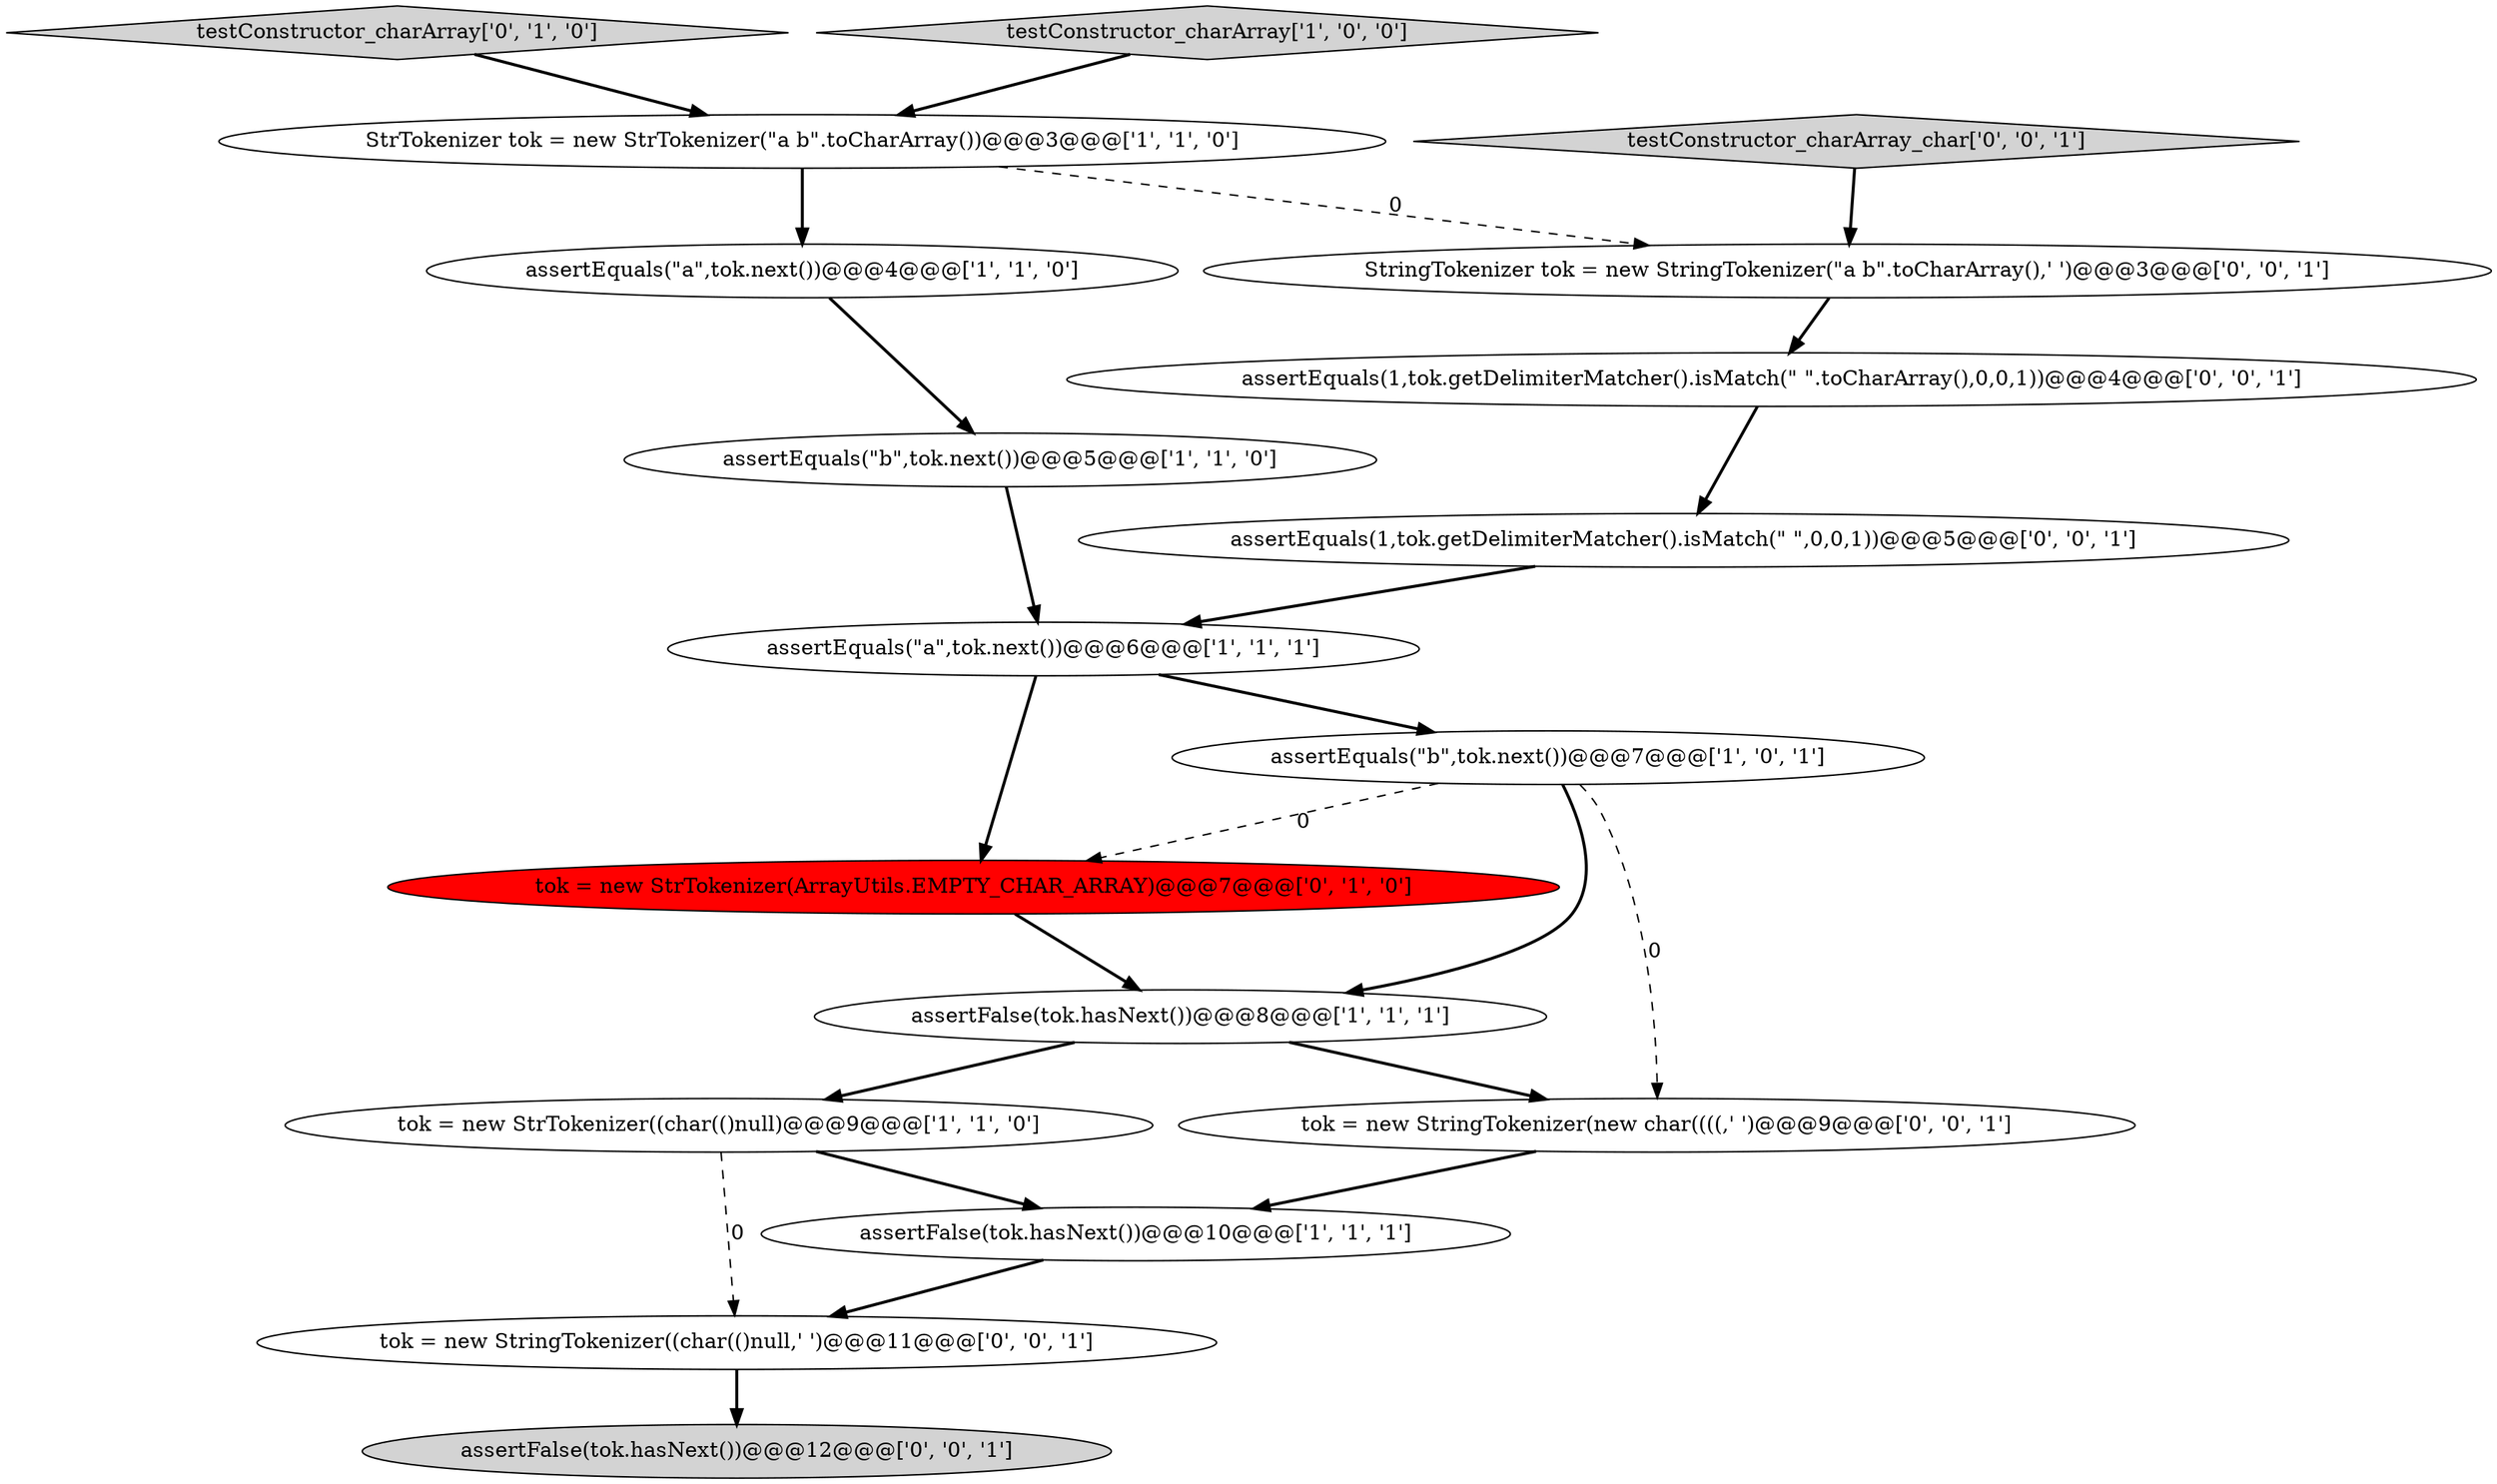 digraph {
12 [style = filled, label = "StringTokenizer tok = new StringTokenizer(\"a b\".toCharArray(),' ')@@@3@@@['0', '0', '1']", fillcolor = white, shape = ellipse image = "AAA0AAABBB3BBB"];
14 [style = filled, label = "assertEquals(1,tok.getDelimiterMatcher().isMatch(\" \",0,0,1))@@@5@@@['0', '0', '1']", fillcolor = white, shape = ellipse image = "AAA0AAABBB3BBB"];
9 [style = filled, label = "tok = new StrTokenizer(ArrayUtils.EMPTY_CHAR_ARRAY)@@@7@@@['0', '1', '0']", fillcolor = red, shape = ellipse image = "AAA1AAABBB2BBB"];
4 [style = filled, label = "assertEquals(\"b\",tok.next())@@@5@@@['1', '1', '0']", fillcolor = white, shape = ellipse image = "AAA0AAABBB1BBB"];
10 [style = filled, label = "testConstructor_charArray['0', '1', '0']", fillcolor = lightgray, shape = diamond image = "AAA0AAABBB2BBB"];
5 [style = filled, label = "assertFalse(tok.hasNext())@@@8@@@['1', '1', '1']", fillcolor = white, shape = ellipse image = "AAA0AAABBB1BBB"];
13 [style = filled, label = "tok = new StringTokenizer((char(()null,' ')@@@11@@@['0', '0', '1']", fillcolor = white, shape = ellipse image = "AAA0AAABBB3BBB"];
6 [style = filled, label = "tok = new StrTokenizer((char(()null)@@@9@@@['1', '1', '0']", fillcolor = white, shape = ellipse image = "AAA0AAABBB1BBB"];
7 [style = filled, label = "testConstructor_charArray['1', '0', '0']", fillcolor = lightgray, shape = diamond image = "AAA0AAABBB1BBB"];
16 [style = filled, label = "assertFalse(tok.hasNext())@@@12@@@['0', '0', '1']", fillcolor = lightgray, shape = ellipse image = "AAA0AAABBB3BBB"];
11 [style = filled, label = "tok = new StringTokenizer(new char((((,' ')@@@9@@@['0', '0', '1']", fillcolor = white, shape = ellipse image = "AAA0AAABBB3BBB"];
15 [style = filled, label = "testConstructor_charArray_char['0', '0', '1']", fillcolor = lightgray, shape = diamond image = "AAA0AAABBB3BBB"];
2 [style = filled, label = "StrTokenizer tok = new StrTokenizer(\"a b\".toCharArray())@@@3@@@['1', '1', '0']", fillcolor = white, shape = ellipse image = "AAA0AAABBB1BBB"];
8 [style = filled, label = "assertEquals(\"a\",tok.next())@@@4@@@['1', '1', '0']", fillcolor = white, shape = ellipse image = "AAA0AAABBB1BBB"];
17 [style = filled, label = "assertEquals(1,tok.getDelimiterMatcher().isMatch(\" \".toCharArray(),0,0,1))@@@4@@@['0', '0', '1']", fillcolor = white, shape = ellipse image = "AAA0AAABBB3BBB"];
0 [style = filled, label = "assertFalse(tok.hasNext())@@@10@@@['1', '1', '1']", fillcolor = white, shape = ellipse image = "AAA0AAABBB1BBB"];
3 [style = filled, label = "assertEquals(\"a\",tok.next())@@@6@@@['1', '1', '1']", fillcolor = white, shape = ellipse image = "AAA0AAABBB1BBB"];
1 [style = filled, label = "assertEquals(\"b\",tok.next())@@@7@@@['1', '0', '1']", fillcolor = white, shape = ellipse image = "AAA0AAABBB1BBB"];
1->5 [style = bold, label=""];
14->3 [style = bold, label=""];
4->3 [style = bold, label=""];
0->13 [style = bold, label=""];
3->1 [style = bold, label=""];
12->17 [style = bold, label=""];
1->9 [style = dashed, label="0"];
6->0 [style = bold, label=""];
13->16 [style = bold, label=""];
3->9 [style = bold, label=""];
2->12 [style = dashed, label="0"];
11->0 [style = bold, label=""];
6->13 [style = dashed, label="0"];
5->6 [style = bold, label=""];
17->14 [style = bold, label=""];
7->2 [style = bold, label=""];
1->11 [style = dashed, label="0"];
9->5 [style = bold, label=""];
10->2 [style = bold, label=""];
5->11 [style = bold, label=""];
15->12 [style = bold, label=""];
8->4 [style = bold, label=""];
2->8 [style = bold, label=""];
}
